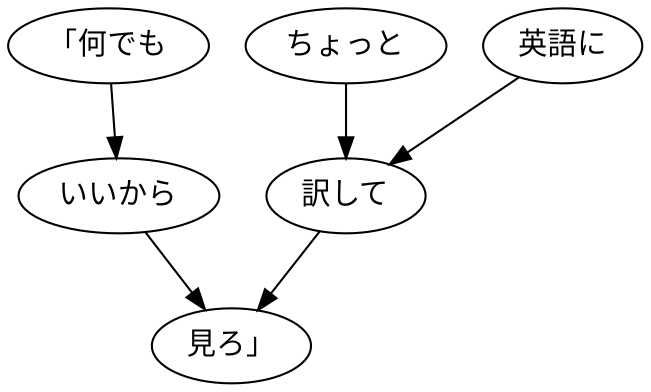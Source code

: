 digraph graph8172 {
	node0 [label="「何でも"];
	node1 [label="いいから"];
	node2 [label="ちょっと"];
	node3 [label="英語に"];
	node4 [label="訳して"];
	node5 [label="見ろ」"];
	node0 -> node1;
	node1 -> node5;
	node2 -> node4;
	node3 -> node4;
	node4 -> node5;
}
